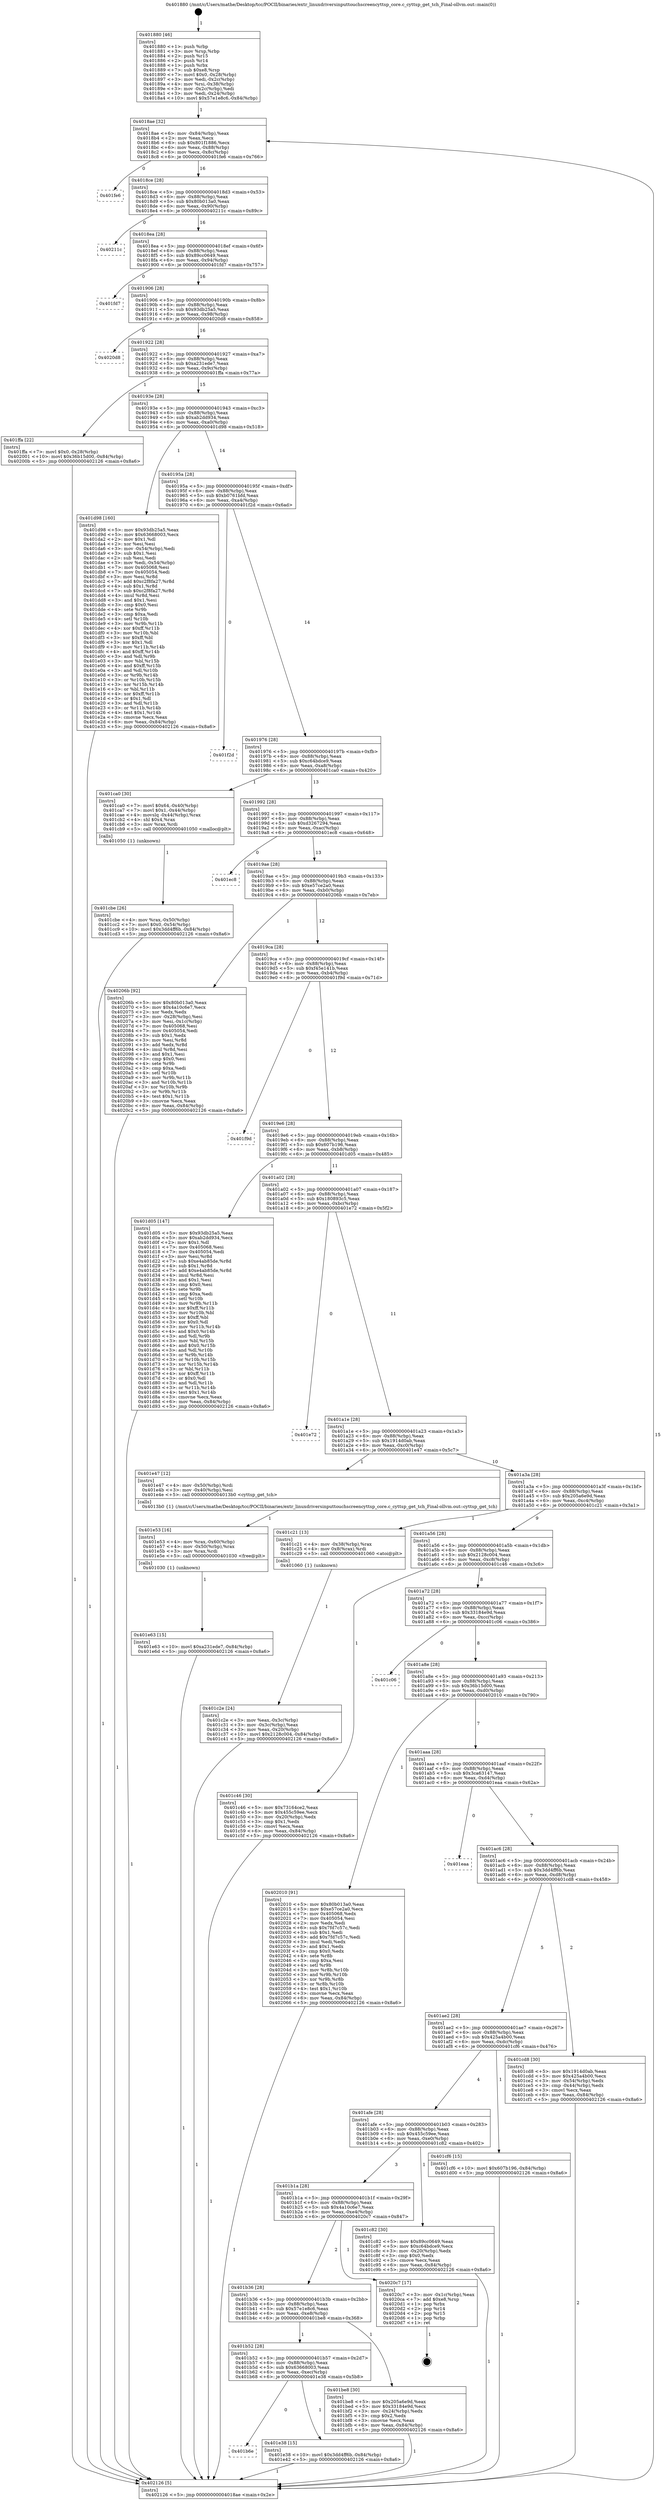 digraph "0x401880" {
  label = "0x401880 (/mnt/c/Users/mathe/Desktop/tcc/POCII/binaries/extr_linuxdriversinputtouchscreencyttsp_core.c_cyttsp_get_tch_Final-ollvm.out::main(0))"
  labelloc = "t"
  node[shape=record]

  Entry [label="",width=0.3,height=0.3,shape=circle,fillcolor=black,style=filled]
  "0x4018ae" [label="{
     0x4018ae [32]\l
     | [instrs]\l
     &nbsp;&nbsp;0x4018ae \<+6\>: mov -0x84(%rbp),%eax\l
     &nbsp;&nbsp;0x4018b4 \<+2\>: mov %eax,%ecx\l
     &nbsp;&nbsp;0x4018b6 \<+6\>: sub $0x801f1886,%ecx\l
     &nbsp;&nbsp;0x4018bc \<+6\>: mov %eax,-0x88(%rbp)\l
     &nbsp;&nbsp;0x4018c2 \<+6\>: mov %ecx,-0x8c(%rbp)\l
     &nbsp;&nbsp;0x4018c8 \<+6\>: je 0000000000401fe6 \<main+0x766\>\l
  }"]
  "0x401fe6" [label="{
     0x401fe6\l
  }", style=dashed]
  "0x4018ce" [label="{
     0x4018ce [28]\l
     | [instrs]\l
     &nbsp;&nbsp;0x4018ce \<+5\>: jmp 00000000004018d3 \<main+0x53\>\l
     &nbsp;&nbsp;0x4018d3 \<+6\>: mov -0x88(%rbp),%eax\l
     &nbsp;&nbsp;0x4018d9 \<+5\>: sub $0x80b013a0,%eax\l
     &nbsp;&nbsp;0x4018de \<+6\>: mov %eax,-0x90(%rbp)\l
     &nbsp;&nbsp;0x4018e4 \<+6\>: je 000000000040211c \<main+0x89c\>\l
  }"]
  Exit [label="",width=0.3,height=0.3,shape=circle,fillcolor=black,style=filled,peripheries=2]
  "0x40211c" [label="{
     0x40211c\l
  }", style=dashed]
  "0x4018ea" [label="{
     0x4018ea [28]\l
     | [instrs]\l
     &nbsp;&nbsp;0x4018ea \<+5\>: jmp 00000000004018ef \<main+0x6f\>\l
     &nbsp;&nbsp;0x4018ef \<+6\>: mov -0x88(%rbp),%eax\l
     &nbsp;&nbsp;0x4018f5 \<+5\>: sub $0x89cc0649,%eax\l
     &nbsp;&nbsp;0x4018fa \<+6\>: mov %eax,-0x94(%rbp)\l
     &nbsp;&nbsp;0x401900 \<+6\>: je 0000000000401fd7 \<main+0x757\>\l
  }"]
  "0x401e63" [label="{
     0x401e63 [15]\l
     | [instrs]\l
     &nbsp;&nbsp;0x401e63 \<+10\>: movl $0xa231ede7,-0x84(%rbp)\l
     &nbsp;&nbsp;0x401e6d \<+5\>: jmp 0000000000402126 \<main+0x8a6\>\l
  }"]
  "0x401fd7" [label="{
     0x401fd7\l
  }", style=dashed]
  "0x401906" [label="{
     0x401906 [28]\l
     | [instrs]\l
     &nbsp;&nbsp;0x401906 \<+5\>: jmp 000000000040190b \<main+0x8b\>\l
     &nbsp;&nbsp;0x40190b \<+6\>: mov -0x88(%rbp),%eax\l
     &nbsp;&nbsp;0x401911 \<+5\>: sub $0x93db25a5,%eax\l
     &nbsp;&nbsp;0x401916 \<+6\>: mov %eax,-0x98(%rbp)\l
     &nbsp;&nbsp;0x40191c \<+6\>: je 00000000004020d8 \<main+0x858\>\l
  }"]
  "0x401e53" [label="{
     0x401e53 [16]\l
     | [instrs]\l
     &nbsp;&nbsp;0x401e53 \<+4\>: mov %rax,-0x60(%rbp)\l
     &nbsp;&nbsp;0x401e57 \<+4\>: mov -0x50(%rbp),%rax\l
     &nbsp;&nbsp;0x401e5b \<+3\>: mov %rax,%rdi\l
     &nbsp;&nbsp;0x401e5e \<+5\>: call 0000000000401030 \<free@plt\>\l
     | [calls]\l
     &nbsp;&nbsp;0x401030 \{1\} (unknown)\l
  }"]
  "0x4020d8" [label="{
     0x4020d8\l
  }", style=dashed]
  "0x401922" [label="{
     0x401922 [28]\l
     | [instrs]\l
     &nbsp;&nbsp;0x401922 \<+5\>: jmp 0000000000401927 \<main+0xa7\>\l
     &nbsp;&nbsp;0x401927 \<+6\>: mov -0x88(%rbp),%eax\l
     &nbsp;&nbsp;0x40192d \<+5\>: sub $0xa231ede7,%eax\l
     &nbsp;&nbsp;0x401932 \<+6\>: mov %eax,-0x9c(%rbp)\l
     &nbsp;&nbsp;0x401938 \<+6\>: je 0000000000401ffa \<main+0x77a\>\l
  }"]
  "0x401b6e" [label="{
     0x401b6e\l
  }", style=dashed]
  "0x401ffa" [label="{
     0x401ffa [22]\l
     | [instrs]\l
     &nbsp;&nbsp;0x401ffa \<+7\>: movl $0x0,-0x28(%rbp)\l
     &nbsp;&nbsp;0x402001 \<+10\>: movl $0x36b15d00,-0x84(%rbp)\l
     &nbsp;&nbsp;0x40200b \<+5\>: jmp 0000000000402126 \<main+0x8a6\>\l
  }"]
  "0x40193e" [label="{
     0x40193e [28]\l
     | [instrs]\l
     &nbsp;&nbsp;0x40193e \<+5\>: jmp 0000000000401943 \<main+0xc3\>\l
     &nbsp;&nbsp;0x401943 \<+6\>: mov -0x88(%rbp),%eax\l
     &nbsp;&nbsp;0x401949 \<+5\>: sub $0xab2dd934,%eax\l
     &nbsp;&nbsp;0x40194e \<+6\>: mov %eax,-0xa0(%rbp)\l
     &nbsp;&nbsp;0x401954 \<+6\>: je 0000000000401d98 \<main+0x518\>\l
  }"]
  "0x401e38" [label="{
     0x401e38 [15]\l
     | [instrs]\l
     &nbsp;&nbsp;0x401e38 \<+10\>: movl $0x3dd4ff6b,-0x84(%rbp)\l
     &nbsp;&nbsp;0x401e42 \<+5\>: jmp 0000000000402126 \<main+0x8a6\>\l
  }"]
  "0x401d98" [label="{
     0x401d98 [160]\l
     | [instrs]\l
     &nbsp;&nbsp;0x401d98 \<+5\>: mov $0x93db25a5,%eax\l
     &nbsp;&nbsp;0x401d9d \<+5\>: mov $0x63668003,%ecx\l
     &nbsp;&nbsp;0x401da2 \<+2\>: mov $0x1,%dl\l
     &nbsp;&nbsp;0x401da4 \<+2\>: xor %esi,%esi\l
     &nbsp;&nbsp;0x401da6 \<+3\>: mov -0x54(%rbp),%edi\l
     &nbsp;&nbsp;0x401da9 \<+3\>: sub $0x1,%esi\l
     &nbsp;&nbsp;0x401dac \<+2\>: sub %esi,%edi\l
     &nbsp;&nbsp;0x401dae \<+3\>: mov %edi,-0x54(%rbp)\l
     &nbsp;&nbsp;0x401db1 \<+7\>: mov 0x405068,%esi\l
     &nbsp;&nbsp;0x401db8 \<+7\>: mov 0x405054,%edi\l
     &nbsp;&nbsp;0x401dbf \<+3\>: mov %esi,%r8d\l
     &nbsp;&nbsp;0x401dc2 \<+7\>: add $0xc2f8fa27,%r8d\l
     &nbsp;&nbsp;0x401dc9 \<+4\>: sub $0x1,%r8d\l
     &nbsp;&nbsp;0x401dcd \<+7\>: sub $0xc2f8fa27,%r8d\l
     &nbsp;&nbsp;0x401dd4 \<+4\>: imul %r8d,%esi\l
     &nbsp;&nbsp;0x401dd8 \<+3\>: and $0x1,%esi\l
     &nbsp;&nbsp;0x401ddb \<+3\>: cmp $0x0,%esi\l
     &nbsp;&nbsp;0x401dde \<+4\>: sete %r9b\l
     &nbsp;&nbsp;0x401de2 \<+3\>: cmp $0xa,%edi\l
     &nbsp;&nbsp;0x401de5 \<+4\>: setl %r10b\l
     &nbsp;&nbsp;0x401de9 \<+3\>: mov %r9b,%r11b\l
     &nbsp;&nbsp;0x401dec \<+4\>: xor $0xff,%r11b\l
     &nbsp;&nbsp;0x401df0 \<+3\>: mov %r10b,%bl\l
     &nbsp;&nbsp;0x401df3 \<+3\>: xor $0xff,%bl\l
     &nbsp;&nbsp;0x401df6 \<+3\>: xor $0x1,%dl\l
     &nbsp;&nbsp;0x401df9 \<+3\>: mov %r11b,%r14b\l
     &nbsp;&nbsp;0x401dfc \<+4\>: and $0xff,%r14b\l
     &nbsp;&nbsp;0x401e00 \<+3\>: and %dl,%r9b\l
     &nbsp;&nbsp;0x401e03 \<+3\>: mov %bl,%r15b\l
     &nbsp;&nbsp;0x401e06 \<+4\>: and $0xff,%r15b\l
     &nbsp;&nbsp;0x401e0a \<+3\>: and %dl,%r10b\l
     &nbsp;&nbsp;0x401e0d \<+3\>: or %r9b,%r14b\l
     &nbsp;&nbsp;0x401e10 \<+3\>: or %r10b,%r15b\l
     &nbsp;&nbsp;0x401e13 \<+3\>: xor %r15b,%r14b\l
     &nbsp;&nbsp;0x401e16 \<+3\>: or %bl,%r11b\l
     &nbsp;&nbsp;0x401e19 \<+4\>: xor $0xff,%r11b\l
     &nbsp;&nbsp;0x401e1d \<+3\>: or $0x1,%dl\l
     &nbsp;&nbsp;0x401e20 \<+3\>: and %dl,%r11b\l
     &nbsp;&nbsp;0x401e23 \<+3\>: or %r11b,%r14b\l
     &nbsp;&nbsp;0x401e26 \<+4\>: test $0x1,%r14b\l
     &nbsp;&nbsp;0x401e2a \<+3\>: cmovne %ecx,%eax\l
     &nbsp;&nbsp;0x401e2d \<+6\>: mov %eax,-0x84(%rbp)\l
     &nbsp;&nbsp;0x401e33 \<+5\>: jmp 0000000000402126 \<main+0x8a6\>\l
  }"]
  "0x40195a" [label="{
     0x40195a [28]\l
     | [instrs]\l
     &nbsp;&nbsp;0x40195a \<+5\>: jmp 000000000040195f \<main+0xdf\>\l
     &nbsp;&nbsp;0x40195f \<+6\>: mov -0x88(%rbp),%eax\l
     &nbsp;&nbsp;0x401965 \<+5\>: sub $0xb0761bfd,%eax\l
     &nbsp;&nbsp;0x40196a \<+6\>: mov %eax,-0xa4(%rbp)\l
     &nbsp;&nbsp;0x401970 \<+6\>: je 0000000000401f2d \<main+0x6ad\>\l
  }"]
  "0x401cbe" [label="{
     0x401cbe [26]\l
     | [instrs]\l
     &nbsp;&nbsp;0x401cbe \<+4\>: mov %rax,-0x50(%rbp)\l
     &nbsp;&nbsp;0x401cc2 \<+7\>: movl $0x0,-0x54(%rbp)\l
     &nbsp;&nbsp;0x401cc9 \<+10\>: movl $0x3dd4ff6b,-0x84(%rbp)\l
     &nbsp;&nbsp;0x401cd3 \<+5\>: jmp 0000000000402126 \<main+0x8a6\>\l
  }"]
  "0x401f2d" [label="{
     0x401f2d\l
  }", style=dashed]
  "0x401976" [label="{
     0x401976 [28]\l
     | [instrs]\l
     &nbsp;&nbsp;0x401976 \<+5\>: jmp 000000000040197b \<main+0xfb\>\l
     &nbsp;&nbsp;0x40197b \<+6\>: mov -0x88(%rbp),%eax\l
     &nbsp;&nbsp;0x401981 \<+5\>: sub $0xc64bdce9,%eax\l
     &nbsp;&nbsp;0x401986 \<+6\>: mov %eax,-0xa8(%rbp)\l
     &nbsp;&nbsp;0x40198c \<+6\>: je 0000000000401ca0 \<main+0x420\>\l
  }"]
  "0x401c2e" [label="{
     0x401c2e [24]\l
     | [instrs]\l
     &nbsp;&nbsp;0x401c2e \<+3\>: mov %eax,-0x3c(%rbp)\l
     &nbsp;&nbsp;0x401c31 \<+3\>: mov -0x3c(%rbp),%eax\l
     &nbsp;&nbsp;0x401c34 \<+3\>: mov %eax,-0x20(%rbp)\l
     &nbsp;&nbsp;0x401c37 \<+10\>: movl $0x2128c004,-0x84(%rbp)\l
     &nbsp;&nbsp;0x401c41 \<+5\>: jmp 0000000000402126 \<main+0x8a6\>\l
  }"]
  "0x401ca0" [label="{
     0x401ca0 [30]\l
     | [instrs]\l
     &nbsp;&nbsp;0x401ca0 \<+7\>: movl $0x64,-0x40(%rbp)\l
     &nbsp;&nbsp;0x401ca7 \<+7\>: movl $0x1,-0x44(%rbp)\l
     &nbsp;&nbsp;0x401cae \<+4\>: movslq -0x44(%rbp),%rax\l
     &nbsp;&nbsp;0x401cb2 \<+4\>: shl $0x4,%rax\l
     &nbsp;&nbsp;0x401cb6 \<+3\>: mov %rax,%rdi\l
     &nbsp;&nbsp;0x401cb9 \<+5\>: call 0000000000401050 \<malloc@plt\>\l
     | [calls]\l
     &nbsp;&nbsp;0x401050 \{1\} (unknown)\l
  }"]
  "0x401992" [label="{
     0x401992 [28]\l
     | [instrs]\l
     &nbsp;&nbsp;0x401992 \<+5\>: jmp 0000000000401997 \<main+0x117\>\l
     &nbsp;&nbsp;0x401997 \<+6\>: mov -0x88(%rbp),%eax\l
     &nbsp;&nbsp;0x40199d \<+5\>: sub $0xd3267294,%eax\l
     &nbsp;&nbsp;0x4019a2 \<+6\>: mov %eax,-0xac(%rbp)\l
     &nbsp;&nbsp;0x4019a8 \<+6\>: je 0000000000401ec8 \<main+0x648\>\l
  }"]
  "0x401880" [label="{
     0x401880 [46]\l
     | [instrs]\l
     &nbsp;&nbsp;0x401880 \<+1\>: push %rbp\l
     &nbsp;&nbsp;0x401881 \<+3\>: mov %rsp,%rbp\l
     &nbsp;&nbsp;0x401884 \<+2\>: push %r15\l
     &nbsp;&nbsp;0x401886 \<+2\>: push %r14\l
     &nbsp;&nbsp;0x401888 \<+1\>: push %rbx\l
     &nbsp;&nbsp;0x401889 \<+7\>: sub $0xe8,%rsp\l
     &nbsp;&nbsp;0x401890 \<+7\>: movl $0x0,-0x28(%rbp)\l
     &nbsp;&nbsp;0x401897 \<+3\>: mov %edi,-0x2c(%rbp)\l
     &nbsp;&nbsp;0x40189a \<+4\>: mov %rsi,-0x38(%rbp)\l
     &nbsp;&nbsp;0x40189e \<+3\>: mov -0x2c(%rbp),%edi\l
     &nbsp;&nbsp;0x4018a1 \<+3\>: mov %edi,-0x24(%rbp)\l
     &nbsp;&nbsp;0x4018a4 \<+10\>: movl $0x57e1e8c6,-0x84(%rbp)\l
  }"]
  "0x401ec8" [label="{
     0x401ec8\l
  }", style=dashed]
  "0x4019ae" [label="{
     0x4019ae [28]\l
     | [instrs]\l
     &nbsp;&nbsp;0x4019ae \<+5\>: jmp 00000000004019b3 \<main+0x133\>\l
     &nbsp;&nbsp;0x4019b3 \<+6\>: mov -0x88(%rbp),%eax\l
     &nbsp;&nbsp;0x4019b9 \<+5\>: sub $0xe57ce2a0,%eax\l
     &nbsp;&nbsp;0x4019be \<+6\>: mov %eax,-0xb0(%rbp)\l
     &nbsp;&nbsp;0x4019c4 \<+6\>: je 000000000040206b \<main+0x7eb\>\l
  }"]
  "0x402126" [label="{
     0x402126 [5]\l
     | [instrs]\l
     &nbsp;&nbsp;0x402126 \<+5\>: jmp 00000000004018ae \<main+0x2e\>\l
  }"]
  "0x40206b" [label="{
     0x40206b [92]\l
     | [instrs]\l
     &nbsp;&nbsp;0x40206b \<+5\>: mov $0x80b013a0,%eax\l
     &nbsp;&nbsp;0x402070 \<+5\>: mov $0x4a10c6e7,%ecx\l
     &nbsp;&nbsp;0x402075 \<+2\>: xor %edx,%edx\l
     &nbsp;&nbsp;0x402077 \<+3\>: mov -0x28(%rbp),%esi\l
     &nbsp;&nbsp;0x40207a \<+3\>: mov %esi,-0x1c(%rbp)\l
     &nbsp;&nbsp;0x40207d \<+7\>: mov 0x405068,%esi\l
     &nbsp;&nbsp;0x402084 \<+7\>: mov 0x405054,%edi\l
     &nbsp;&nbsp;0x40208b \<+3\>: sub $0x1,%edx\l
     &nbsp;&nbsp;0x40208e \<+3\>: mov %esi,%r8d\l
     &nbsp;&nbsp;0x402091 \<+3\>: add %edx,%r8d\l
     &nbsp;&nbsp;0x402094 \<+4\>: imul %r8d,%esi\l
     &nbsp;&nbsp;0x402098 \<+3\>: and $0x1,%esi\l
     &nbsp;&nbsp;0x40209b \<+3\>: cmp $0x0,%esi\l
     &nbsp;&nbsp;0x40209e \<+4\>: sete %r9b\l
     &nbsp;&nbsp;0x4020a2 \<+3\>: cmp $0xa,%edi\l
     &nbsp;&nbsp;0x4020a5 \<+4\>: setl %r10b\l
     &nbsp;&nbsp;0x4020a9 \<+3\>: mov %r9b,%r11b\l
     &nbsp;&nbsp;0x4020ac \<+3\>: and %r10b,%r11b\l
     &nbsp;&nbsp;0x4020af \<+3\>: xor %r10b,%r9b\l
     &nbsp;&nbsp;0x4020b2 \<+3\>: or %r9b,%r11b\l
     &nbsp;&nbsp;0x4020b5 \<+4\>: test $0x1,%r11b\l
     &nbsp;&nbsp;0x4020b9 \<+3\>: cmovne %ecx,%eax\l
     &nbsp;&nbsp;0x4020bc \<+6\>: mov %eax,-0x84(%rbp)\l
     &nbsp;&nbsp;0x4020c2 \<+5\>: jmp 0000000000402126 \<main+0x8a6\>\l
  }"]
  "0x4019ca" [label="{
     0x4019ca [28]\l
     | [instrs]\l
     &nbsp;&nbsp;0x4019ca \<+5\>: jmp 00000000004019cf \<main+0x14f\>\l
     &nbsp;&nbsp;0x4019cf \<+6\>: mov -0x88(%rbp),%eax\l
     &nbsp;&nbsp;0x4019d5 \<+5\>: sub $0xf45e141b,%eax\l
     &nbsp;&nbsp;0x4019da \<+6\>: mov %eax,-0xb4(%rbp)\l
     &nbsp;&nbsp;0x4019e0 \<+6\>: je 0000000000401f9d \<main+0x71d\>\l
  }"]
  "0x401b52" [label="{
     0x401b52 [28]\l
     | [instrs]\l
     &nbsp;&nbsp;0x401b52 \<+5\>: jmp 0000000000401b57 \<main+0x2d7\>\l
     &nbsp;&nbsp;0x401b57 \<+6\>: mov -0x88(%rbp),%eax\l
     &nbsp;&nbsp;0x401b5d \<+5\>: sub $0x63668003,%eax\l
     &nbsp;&nbsp;0x401b62 \<+6\>: mov %eax,-0xec(%rbp)\l
     &nbsp;&nbsp;0x401b68 \<+6\>: je 0000000000401e38 \<main+0x5b8\>\l
  }"]
  "0x401f9d" [label="{
     0x401f9d\l
  }", style=dashed]
  "0x4019e6" [label="{
     0x4019e6 [28]\l
     | [instrs]\l
     &nbsp;&nbsp;0x4019e6 \<+5\>: jmp 00000000004019eb \<main+0x16b\>\l
     &nbsp;&nbsp;0x4019eb \<+6\>: mov -0x88(%rbp),%eax\l
     &nbsp;&nbsp;0x4019f1 \<+5\>: sub $0x607b196,%eax\l
     &nbsp;&nbsp;0x4019f6 \<+6\>: mov %eax,-0xb8(%rbp)\l
     &nbsp;&nbsp;0x4019fc \<+6\>: je 0000000000401d05 \<main+0x485\>\l
  }"]
  "0x401be8" [label="{
     0x401be8 [30]\l
     | [instrs]\l
     &nbsp;&nbsp;0x401be8 \<+5\>: mov $0x205a6e9d,%eax\l
     &nbsp;&nbsp;0x401bed \<+5\>: mov $0x33184e9d,%ecx\l
     &nbsp;&nbsp;0x401bf2 \<+3\>: mov -0x24(%rbp),%edx\l
     &nbsp;&nbsp;0x401bf5 \<+3\>: cmp $0x2,%edx\l
     &nbsp;&nbsp;0x401bf8 \<+3\>: cmovne %ecx,%eax\l
     &nbsp;&nbsp;0x401bfb \<+6\>: mov %eax,-0x84(%rbp)\l
     &nbsp;&nbsp;0x401c01 \<+5\>: jmp 0000000000402126 \<main+0x8a6\>\l
  }"]
  "0x401d05" [label="{
     0x401d05 [147]\l
     | [instrs]\l
     &nbsp;&nbsp;0x401d05 \<+5\>: mov $0x93db25a5,%eax\l
     &nbsp;&nbsp;0x401d0a \<+5\>: mov $0xab2dd934,%ecx\l
     &nbsp;&nbsp;0x401d0f \<+2\>: mov $0x1,%dl\l
     &nbsp;&nbsp;0x401d11 \<+7\>: mov 0x405068,%esi\l
     &nbsp;&nbsp;0x401d18 \<+7\>: mov 0x405054,%edi\l
     &nbsp;&nbsp;0x401d1f \<+3\>: mov %esi,%r8d\l
     &nbsp;&nbsp;0x401d22 \<+7\>: sub $0xe4ab85de,%r8d\l
     &nbsp;&nbsp;0x401d29 \<+4\>: sub $0x1,%r8d\l
     &nbsp;&nbsp;0x401d2d \<+7\>: add $0xe4ab85de,%r8d\l
     &nbsp;&nbsp;0x401d34 \<+4\>: imul %r8d,%esi\l
     &nbsp;&nbsp;0x401d38 \<+3\>: and $0x1,%esi\l
     &nbsp;&nbsp;0x401d3b \<+3\>: cmp $0x0,%esi\l
     &nbsp;&nbsp;0x401d3e \<+4\>: sete %r9b\l
     &nbsp;&nbsp;0x401d42 \<+3\>: cmp $0xa,%edi\l
     &nbsp;&nbsp;0x401d45 \<+4\>: setl %r10b\l
     &nbsp;&nbsp;0x401d49 \<+3\>: mov %r9b,%r11b\l
     &nbsp;&nbsp;0x401d4c \<+4\>: xor $0xff,%r11b\l
     &nbsp;&nbsp;0x401d50 \<+3\>: mov %r10b,%bl\l
     &nbsp;&nbsp;0x401d53 \<+3\>: xor $0xff,%bl\l
     &nbsp;&nbsp;0x401d56 \<+3\>: xor $0x0,%dl\l
     &nbsp;&nbsp;0x401d59 \<+3\>: mov %r11b,%r14b\l
     &nbsp;&nbsp;0x401d5c \<+4\>: and $0x0,%r14b\l
     &nbsp;&nbsp;0x401d60 \<+3\>: and %dl,%r9b\l
     &nbsp;&nbsp;0x401d63 \<+3\>: mov %bl,%r15b\l
     &nbsp;&nbsp;0x401d66 \<+4\>: and $0x0,%r15b\l
     &nbsp;&nbsp;0x401d6a \<+3\>: and %dl,%r10b\l
     &nbsp;&nbsp;0x401d6d \<+3\>: or %r9b,%r14b\l
     &nbsp;&nbsp;0x401d70 \<+3\>: or %r10b,%r15b\l
     &nbsp;&nbsp;0x401d73 \<+3\>: xor %r15b,%r14b\l
     &nbsp;&nbsp;0x401d76 \<+3\>: or %bl,%r11b\l
     &nbsp;&nbsp;0x401d79 \<+4\>: xor $0xff,%r11b\l
     &nbsp;&nbsp;0x401d7d \<+3\>: or $0x0,%dl\l
     &nbsp;&nbsp;0x401d80 \<+3\>: and %dl,%r11b\l
     &nbsp;&nbsp;0x401d83 \<+3\>: or %r11b,%r14b\l
     &nbsp;&nbsp;0x401d86 \<+4\>: test $0x1,%r14b\l
     &nbsp;&nbsp;0x401d8a \<+3\>: cmovne %ecx,%eax\l
     &nbsp;&nbsp;0x401d8d \<+6\>: mov %eax,-0x84(%rbp)\l
     &nbsp;&nbsp;0x401d93 \<+5\>: jmp 0000000000402126 \<main+0x8a6\>\l
  }"]
  "0x401a02" [label="{
     0x401a02 [28]\l
     | [instrs]\l
     &nbsp;&nbsp;0x401a02 \<+5\>: jmp 0000000000401a07 \<main+0x187\>\l
     &nbsp;&nbsp;0x401a07 \<+6\>: mov -0x88(%rbp),%eax\l
     &nbsp;&nbsp;0x401a0d \<+5\>: sub $0x180893c5,%eax\l
     &nbsp;&nbsp;0x401a12 \<+6\>: mov %eax,-0xbc(%rbp)\l
     &nbsp;&nbsp;0x401a18 \<+6\>: je 0000000000401e72 \<main+0x5f2\>\l
  }"]
  "0x401b36" [label="{
     0x401b36 [28]\l
     | [instrs]\l
     &nbsp;&nbsp;0x401b36 \<+5\>: jmp 0000000000401b3b \<main+0x2bb\>\l
     &nbsp;&nbsp;0x401b3b \<+6\>: mov -0x88(%rbp),%eax\l
     &nbsp;&nbsp;0x401b41 \<+5\>: sub $0x57e1e8c6,%eax\l
     &nbsp;&nbsp;0x401b46 \<+6\>: mov %eax,-0xe8(%rbp)\l
     &nbsp;&nbsp;0x401b4c \<+6\>: je 0000000000401be8 \<main+0x368\>\l
  }"]
  "0x401e72" [label="{
     0x401e72\l
  }", style=dashed]
  "0x401a1e" [label="{
     0x401a1e [28]\l
     | [instrs]\l
     &nbsp;&nbsp;0x401a1e \<+5\>: jmp 0000000000401a23 \<main+0x1a3\>\l
     &nbsp;&nbsp;0x401a23 \<+6\>: mov -0x88(%rbp),%eax\l
     &nbsp;&nbsp;0x401a29 \<+5\>: sub $0x1914d0ab,%eax\l
     &nbsp;&nbsp;0x401a2e \<+6\>: mov %eax,-0xc0(%rbp)\l
     &nbsp;&nbsp;0x401a34 \<+6\>: je 0000000000401e47 \<main+0x5c7\>\l
  }"]
  "0x4020c7" [label="{
     0x4020c7 [17]\l
     | [instrs]\l
     &nbsp;&nbsp;0x4020c7 \<+3\>: mov -0x1c(%rbp),%eax\l
     &nbsp;&nbsp;0x4020ca \<+7\>: add $0xe8,%rsp\l
     &nbsp;&nbsp;0x4020d1 \<+1\>: pop %rbx\l
     &nbsp;&nbsp;0x4020d2 \<+2\>: pop %r14\l
     &nbsp;&nbsp;0x4020d4 \<+2\>: pop %r15\l
     &nbsp;&nbsp;0x4020d6 \<+1\>: pop %rbp\l
     &nbsp;&nbsp;0x4020d7 \<+1\>: ret\l
  }"]
  "0x401e47" [label="{
     0x401e47 [12]\l
     | [instrs]\l
     &nbsp;&nbsp;0x401e47 \<+4\>: mov -0x50(%rbp),%rdi\l
     &nbsp;&nbsp;0x401e4b \<+3\>: mov -0x40(%rbp),%esi\l
     &nbsp;&nbsp;0x401e4e \<+5\>: call 00000000004013b0 \<cyttsp_get_tch\>\l
     | [calls]\l
     &nbsp;&nbsp;0x4013b0 \{1\} (/mnt/c/Users/mathe/Desktop/tcc/POCII/binaries/extr_linuxdriversinputtouchscreencyttsp_core.c_cyttsp_get_tch_Final-ollvm.out::cyttsp_get_tch)\l
  }"]
  "0x401a3a" [label="{
     0x401a3a [28]\l
     | [instrs]\l
     &nbsp;&nbsp;0x401a3a \<+5\>: jmp 0000000000401a3f \<main+0x1bf\>\l
     &nbsp;&nbsp;0x401a3f \<+6\>: mov -0x88(%rbp),%eax\l
     &nbsp;&nbsp;0x401a45 \<+5\>: sub $0x205a6e9d,%eax\l
     &nbsp;&nbsp;0x401a4a \<+6\>: mov %eax,-0xc4(%rbp)\l
     &nbsp;&nbsp;0x401a50 \<+6\>: je 0000000000401c21 \<main+0x3a1\>\l
  }"]
  "0x401b1a" [label="{
     0x401b1a [28]\l
     | [instrs]\l
     &nbsp;&nbsp;0x401b1a \<+5\>: jmp 0000000000401b1f \<main+0x29f\>\l
     &nbsp;&nbsp;0x401b1f \<+6\>: mov -0x88(%rbp),%eax\l
     &nbsp;&nbsp;0x401b25 \<+5\>: sub $0x4a10c6e7,%eax\l
     &nbsp;&nbsp;0x401b2a \<+6\>: mov %eax,-0xe4(%rbp)\l
     &nbsp;&nbsp;0x401b30 \<+6\>: je 00000000004020c7 \<main+0x847\>\l
  }"]
  "0x401c21" [label="{
     0x401c21 [13]\l
     | [instrs]\l
     &nbsp;&nbsp;0x401c21 \<+4\>: mov -0x38(%rbp),%rax\l
     &nbsp;&nbsp;0x401c25 \<+4\>: mov 0x8(%rax),%rdi\l
     &nbsp;&nbsp;0x401c29 \<+5\>: call 0000000000401060 \<atoi@plt\>\l
     | [calls]\l
     &nbsp;&nbsp;0x401060 \{1\} (unknown)\l
  }"]
  "0x401a56" [label="{
     0x401a56 [28]\l
     | [instrs]\l
     &nbsp;&nbsp;0x401a56 \<+5\>: jmp 0000000000401a5b \<main+0x1db\>\l
     &nbsp;&nbsp;0x401a5b \<+6\>: mov -0x88(%rbp),%eax\l
     &nbsp;&nbsp;0x401a61 \<+5\>: sub $0x2128c004,%eax\l
     &nbsp;&nbsp;0x401a66 \<+6\>: mov %eax,-0xc8(%rbp)\l
     &nbsp;&nbsp;0x401a6c \<+6\>: je 0000000000401c46 \<main+0x3c6\>\l
  }"]
  "0x401c82" [label="{
     0x401c82 [30]\l
     | [instrs]\l
     &nbsp;&nbsp;0x401c82 \<+5\>: mov $0x89cc0649,%eax\l
     &nbsp;&nbsp;0x401c87 \<+5\>: mov $0xc64bdce9,%ecx\l
     &nbsp;&nbsp;0x401c8c \<+3\>: mov -0x20(%rbp),%edx\l
     &nbsp;&nbsp;0x401c8f \<+3\>: cmp $0x0,%edx\l
     &nbsp;&nbsp;0x401c92 \<+3\>: cmove %ecx,%eax\l
     &nbsp;&nbsp;0x401c95 \<+6\>: mov %eax,-0x84(%rbp)\l
     &nbsp;&nbsp;0x401c9b \<+5\>: jmp 0000000000402126 \<main+0x8a6\>\l
  }"]
  "0x401c46" [label="{
     0x401c46 [30]\l
     | [instrs]\l
     &nbsp;&nbsp;0x401c46 \<+5\>: mov $0x73164ce2,%eax\l
     &nbsp;&nbsp;0x401c4b \<+5\>: mov $0x455c59ee,%ecx\l
     &nbsp;&nbsp;0x401c50 \<+3\>: mov -0x20(%rbp),%edx\l
     &nbsp;&nbsp;0x401c53 \<+3\>: cmp $0x1,%edx\l
     &nbsp;&nbsp;0x401c56 \<+3\>: cmovl %ecx,%eax\l
     &nbsp;&nbsp;0x401c59 \<+6\>: mov %eax,-0x84(%rbp)\l
     &nbsp;&nbsp;0x401c5f \<+5\>: jmp 0000000000402126 \<main+0x8a6\>\l
  }"]
  "0x401a72" [label="{
     0x401a72 [28]\l
     | [instrs]\l
     &nbsp;&nbsp;0x401a72 \<+5\>: jmp 0000000000401a77 \<main+0x1f7\>\l
     &nbsp;&nbsp;0x401a77 \<+6\>: mov -0x88(%rbp),%eax\l
     &nbsp;&nbsp;0x401a7d \<+5\>: sub $0x33184e9d,%eax\l
     &nbsp;&nbsp;0x401a82 \<+6\>: mov %eax,-0xcc(%rbp)\l
     &nbsp;&nbsp;0x401a88 \<+6\>: je 0000000000401c06 \<main+0x386\>\l
  }"]
  "0x401afe" [label="{
     0x401afe [28]\l
     | [instrs]\l
     &nbsp;&nbsp;0x401afe \<+5\>: jmp 0000000000401b03 \<main+0x283\>\l
     &nbsp;&nbsp;0x401b03 \<+6\>: mov -0x88(%rbp),%eax\l
     &nbsp;&nbsp;0x401b09 \<+5\>: sub $0x455c59ee,%eax\l
     &nbsp;&nbsp;0x401b0e \<+6\>: mov %eax,-0xe0(%rbp)\l
     &nbsp;&nbsp;0x401b14 \<+6\>: je 0000000000401c82 \<main+0x402\>\l
  }"]
  "0x401c06" [label="{
     0x401c06\l
  }", style=dashed]
  "0x401a8e" [label="{
     0x401a8e [28]\l
     | [instrs]\l
     &nbsp;&nbsp;0x401a8e \<+5\>: jmp 0000000000401a93 \<main+0x213\>\l
     &nbsp;&nbsp;0x401a93 \<+6\>: mov -0x88(%rbp),%eax\l
     &nbsp;&nbsp;0x401a99 \<+5\>: sub $0x36b15d00,%eax\l
     &nbsp;&nbsp;0x401a9e \<+6\>: mov %eax,-0xd0(%rbp)\l
     &nbsp;&nbsp;0x401aa4 \<+6\>: je 0000000000402010 \<main+0x790\>\l
  }"]
  "0x401cf6" [label="{
     0x401cf6 [15]\l
     | [instrs]\l
     &nbsp;&nbsp;0x401cf6 \<+10\>: movl $0x607b196,-0x84(%rbp)\l
     &nbsp;&nbsp;0x401d00 \<+5\>: jmp 0000000000402126 \<main+0x8a6\>\l
  }"]
  "0x402010" [label="{
     0x402010 [91]\l
     | [instrs]\l
     &nbsp;&nbsp;0x402010 \<+5\>: mov $0x80b013a0,%eax\l
     &nbsp;&nbsp;0x402015 \<+5\>: mov $0xe57ce2a0,%ecx\l
     &nbsp;&nbsp;0x40201a \<+7\>: mov 0x405068,%edx\l
     &nbsp;&nbsp;0x402021 \<+7\>: mov 0x405054,%esi\l
     &nbsp;&nbsp;0x402028 \<+2\>: mov %edx,%edi\l
     &nbsp;&nbsp;0x40202a \<+6\>: sub $0x7fd7c57c,%edi\l
     &nbsp;&nbsp;0x402030 \<+3\>: sub $0x1,%edi\l
     &nbsp;&nbsp;0x402033 \<+6\>: add $0x7fd7c57c,%edi\l
     &nbsp;&nbsp;0x402039 \<+3\>: imul %edi,%edx\l
     &nbsp;&nbsp;0x40203c \<+3\>: and $0x1,%edx\l
     &nbsp;&nbsp;0x40203f \<+3\>: cmp $0x0,%edx\l
     &nbsp;&nbsp;0x402042 \<+4\>: sete %r8b\l
     &nbsp;&nbsp;0x402046 \<+3\>: cmp $0xa,%esi\l
     &nbsp;&nbsp;0x402049 \<+4\>: setl %r9b\l
     &nbsp;&nbsp;0x40204d \<+3\>: mov %r8b,%r10b\l
     &nbsp;&nbsp;0x402050 \<+3\>: and %r9b,%r10b\l
     &nbsp;&nbsp;0x402053 \<+3\>: xor %r9b,%r8b\l
     &nbsp;&nbsp;0x402056 \<+3\>: or %r8b,%r10b\l
     &nbsp;&nbsp;0x402059 \<+4\>: test $0x1,%r10b\l
     &nbsp;&nbsp;0x40205d \<+3\>: cmovne %ecx,%eax\l
     &nbsp;&nbsp;0x402060 \<+6\>: mov %eax,-0x84(%rbp)\l
     &nbsp;&nbsp;0x402066 \<+5\>: jmp 0000000000402126 \<main+0x8a6\>\l
  }"]
  "0x401aaa" [label="{
     0x401aaa [28]\l
     | [instrs]\l
     &nbsp;&nbsp;0x401aaa \<+5\>: jmp 0000000000401aaf \<main+0x22f\>\l
     &nbsp;&nbsp;0x401aaf \<+6\>: mov -0x88(%rbp),%eax\l
     &nbsp;&nbsp;0x401ab5 \<+5\>: sub $0x3ca63147,%eax\l
     &nbsp;&nbsp;0x401aba \<+6\>: mov %eax,-0xd4(%rbp)\l
     &nbsp;&nbsp;0x401ac0 \<+6\>: je 0000000000401eaa \<main+0x62a\>\l
  }"]
  "0x401ae2" [label="{
     0x401ae2 [28]\l
     | [instrs]\l
     &nbsp;&nbsp;0x401ae2 \<+5\>: jmp 0000000000401ae7 \<main+0x267\>\l
     &nbsp;&nbsp;0x401ae7 \<+6\>: mov -0x88(%rbp),%eax\l
     &nbsp;&nbsp;0x401aed \<+5\>: sub $0x425a4b00,%eax\l
     &nbsp;&nbsp;0x401af2 \<+6\>: mov %eax,-0xdc(%rbp)\l
     &nbsp;&nbsp;0x401af8 \<+6\>: je 0000000000401cf6 \<main+0x476\>\l
  }"]
  "0x401eaa" [label="{
     0x401eaa\l
  }", style=dashed]
  "0x401ac6" [label="{
     0x401ac6 [28]\l
     | [instrs]\l
     &nbsp;&nbsp;0x401ac6 \<+5\>: jmp 0000000000401acb \<main+0x24b\>\l
     &nbsp;&nbsp;0x401acb \<+6\>: mov -0x88(%rbp),%eax\l
     &nbsp;&nbsp;0x401ad1 \<+5\>: sub $0x3dd4ff6b,%eax\l
     &nbsp;&nbsp;0x401ad6 \<+6\>: mov %eax,-0xd8(%rbp)\l
     &nbsp;&nbsp;0x401adc \<+6\>: je 0000000000401cd8 \<main+0x458\>\l
  }"]
  "0x401cd8" [label="{
     0x401cd8 [30]\l
     | [instrs]\l
     &nbsp;&nbsp;0x401cd8 \<+5\>: mov $0x1914d0ab,%eax\l
     &nbsp;&nbsp;0x401cdd \<+5\>: mov $0x425a4b00,%ecx\l
     &nbsp;&nbsp;0x401ce2 \<+3\>: mov -0x54(%rbp),%edx\l
     &nbsp;&nbsp;0x401ce5 \<+3\>: cmp -0x44(%rbp),%edx\l
     &nbsp;&nbsp;0x401ce8 \<+3\>: cmovl %ecx,%eax\l
     &nbsp;&nbsp;0x401ceb \<+6\>: mov %eax,-0x84(%rbp)\l
     &nbsp;&nbsp;0x401cf1 \<+5\>: jmp 0000000000402126 \<main+0x8a6\>\l
  }"]
  Entry -> "0x401880" [label=" 1"]
  "0x4018ae" -> "0x401fe6" [label=" 0"]
  "0x4018ae" -> "0x4018ce" [label=" 16"]
  "0x4020c7" -> Exit [label=" 1"]
  "0x4018ce" -> "0x40211c" [label=" 0"]
  "0x4018ce" -> "0x4018ea" [label=" 16"]
  "0x40206b" -> "0x402126" [label=" 1"]
  "0x4018ea" -> "0x401fd7" [label=" 0"]
  "0x4018ea" -> "0x401906" [label=" 16"]
  "0x402010" -> "0x402126" [label=" 1"]
  "0x401906" -> "0x4020d8" [label=" 0"]
  "0x401906" -> "0x401922" [label=" 16"]
  "0x401ffa" -> "0x402126" [label=" 1"]
  "0x401922" -> "0x401ffa" [label=" 1"]
  "0x401922" -> "0x40193e" [label=" 15"]
  "0x401e63" -> "0x402126" [label=" 1"]
  "0x40193e" -> "0x401d98" [label=" 1"]
  "0x40193e" -> "0x40195a" [label=" 14"]
  "0x401e53" -> "0x401e63" [label=" 1"]
  "0x40195a" -> "0x401f2d" [label=" 0"]
  "0x40195a" -> "0x401976" [label=" 14"]
  "0x401e38" -> "0x402126" [label=" 1"]
  "0x401976" -> "0x401ca0" [label=" 1"]
  "0x401976" -> "0x401992" [label=" 13"]
  "0x401b52" -> "0x401b6e" [label=" 0"]
  "0x401992" -> "0x401ec8" [label=" 0"]
  "0x401992" -> "0x4019ae" [label=" 13"]
  "0x401b52" -> "0x401e38" [label=" 1"]
  "0x4019ae" -> "0x40206b" [label=" 1"]
  "0x4019ae" -> "0x4019ca" [label=" 12"]
  "0x401e47" -> "0x401e53" [label=" 1"]
  "0x4019ca" -> "0x401f9d" [label=" 0"]
  "0x4019ca" -> "0x4019e6" [label=" 12"]
  "0x401d98" -> "0x402126" [label=" 1"]
  "0x4019e6" -> "0x401d05" [label=" 1"]
  "0x4019e6" -> "0x401a02" [label=" 11"]
  "0x401d05" -> "0x402126" [label=" 1"]
  "0x401a02" -> "0x401e72" [label=" 0"]
  "0x401a02" -> "0x401a1e" [label=" 11"]
  "0x401cd8" -> "0x402126" [label=" 2"]
  "0x401a1e" -> "0x401e47" [label=" 1"]
  "0x401a1e" -> "0x401a3a" [label=" 10"]
  "0x401cbe" -> "0x402126" [label=" 1"]
  "0x401a3a" -> "0x401c21" [label=" 1"]
  "0x401a3a" -> "0x401a56" [label=" 9"]
  "0x401c82" -> "0x402126" [label=" 1"]
  "0x401a56" -> "0x401c46" [label=" 1"]
  "0x401a56" -> "0x401a72" [label=" 8"]
  "0x401c46" -> "0x402126" [label=" 1"]
  "0x401a72" -> "0x401c06" [label=" 0"]
  "0x401a72" -> "0x401a8e" [label=" 8"]
  "0x401c21" -> "0x401c2e" [label=" 1"]
  "0x401a8e" -> "0x402010" [label=" 1"]
  "0x401a8e" -> "0x401aaa" [label=" 7"]
  "0x402126" -> "0x4018ae" [label=" 15"]
  "0x401aaa" -> "0x401eaa" [label=" 0"]
  "0x401aaa" -> "0x401ac6" [label=" 7"]
  "0x401be8" -> "0x402126" [label=" 1"]
  "0x401ac6" -> "0x401cd8" [label=" 2"]
  "0x401ac6" -> "0x401ae2" [label=" 5"]
  "0x401880" -> "0x4018ae" [label=" 1"]
  "0x401ae2" -> "0x401cf6" [label=" 1"]
  "0x401ae2" -> "0x401afe" [label=" 4"]
  "0x401c2e" -> "0x402126" [label=" 1"]
  "0x401afe" -> "0x401c82" [label=" 1"]
  "0x401afe" -> "0x401b1a" [label=" 3"]
  "0x401ca0" -> "0x401cbe" [label=" 1"]
  "0x401b1a" -> "0x4020c7" [label=" 1"]
  "0x401b1a" -> "0x401b36" [label=" 2"]
  "0x401cf6" -> "0x402126" [label=" 1"]
  "0x401b36" -> "0x401be8" [label=" 1"]
  "0x401b36" -> "0x401b52" [label=" 1"]
}
